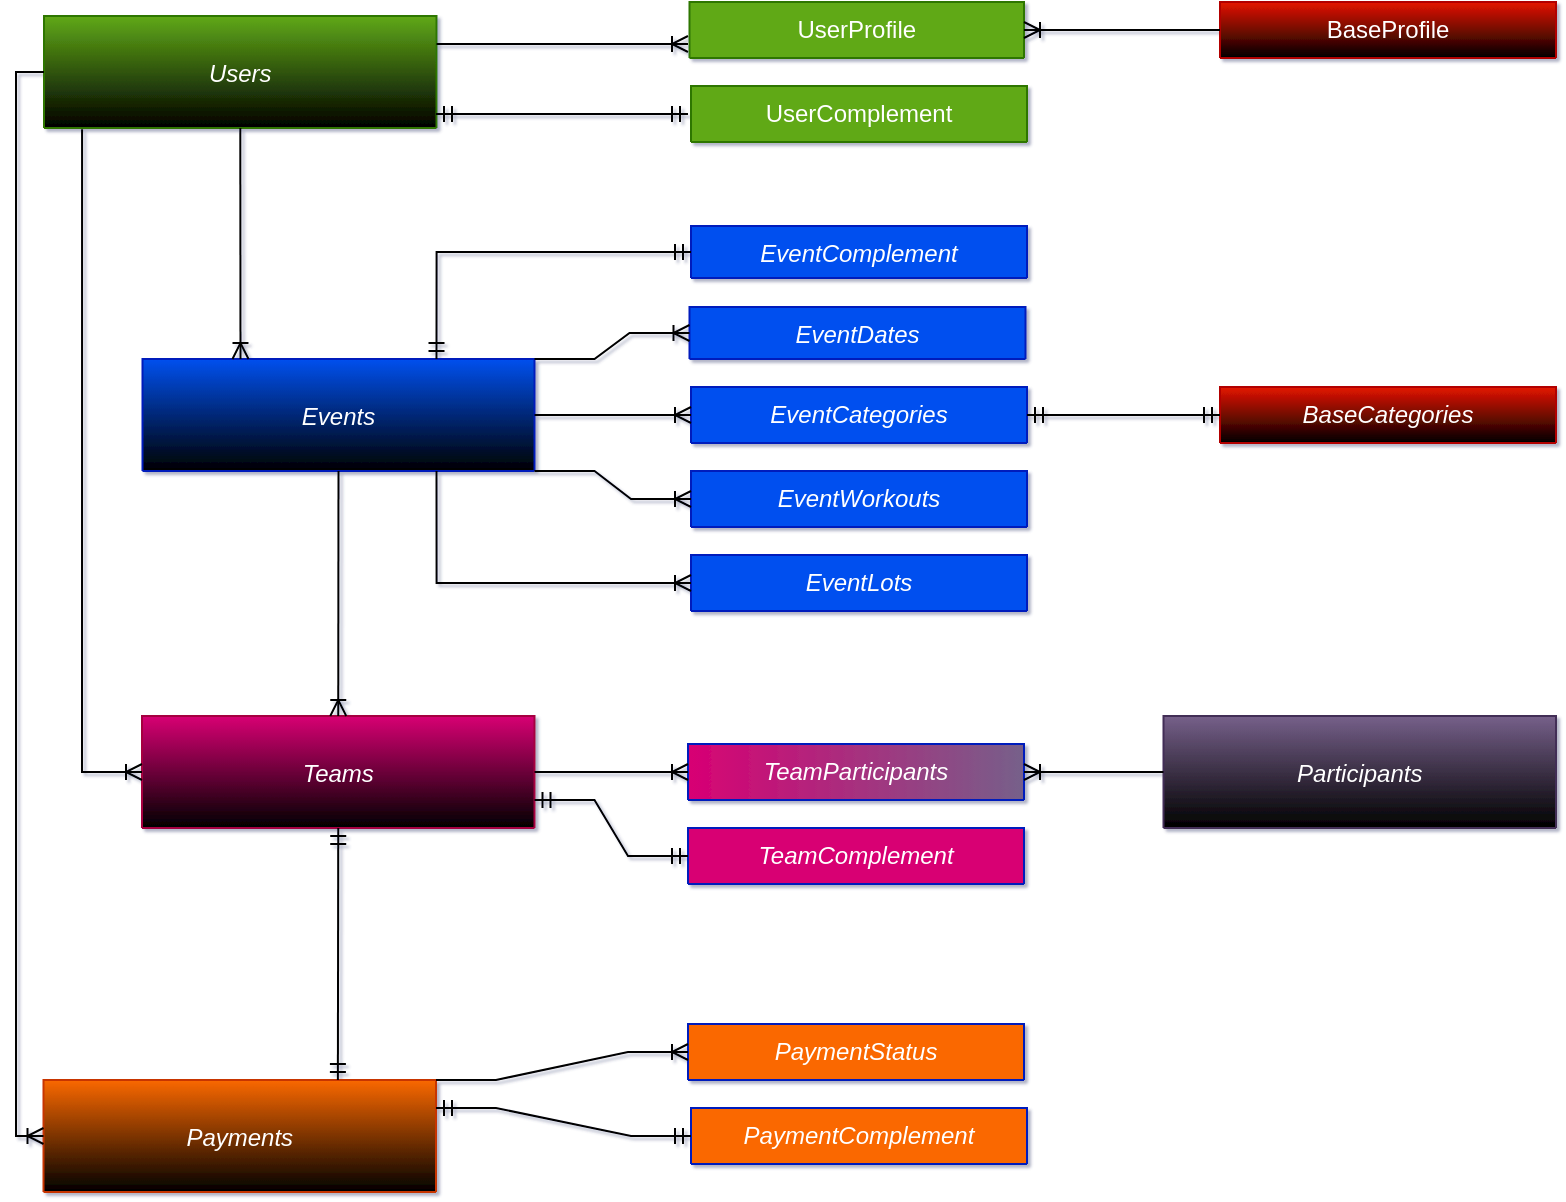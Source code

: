 <mxfile version="20.8.13" type="github"><diagram id="C5RBs43oDa-KdzZeNtuy" name="Page-1"><mxGraphModel dx="880" dy="1603" grid="1" gridSize="7" guides="1" tooltips="1" connect="1" arrows="1" fold="1" page="1" pageScale="1" pageWidth="827" pageHeight="1169" background="none" math="0" shadow="1"><root><mxCell id="WIyWlLk6GJQsqaUBKTNV-0"/><mxCell id="WIyWlLk6GJQsqaUBKTNV-1" parent="WIyWlLk6GJQsqaUBKTNV-0"/><mxCell id="zkfFHV4jXpPFQw0GAbJ--0" value="Users" style="swimlane;fontStyle=2;align=center;verticalAlign=middle;childLayout=stackLayout;horizontal=1;startSize=56;horizontalStack=0;resizeParent=1;resizeLast=0;collapsible=1;marginBottom=0;rounded=1;shadow=0;strokeWidth=1;fillColor=#60a917;fontColor=#ffffff;strokeColor=#2D7600;gradientColor=default;" parent="WIyWlLk6GJQsqaUBKTNV-1" vertex="1" collapsed="1"><mxGeometry x="56" y="-1008" width="196.25" height="56" as="geometry"><mxRectangle x="310" y="110" width="140" height="80" as="alternateBounds"/></mxGeometry></mxCell><mxCell id="J7oFfzEs4vrYekOAj21b-15" value="" style="shape=singleArrow;whiteSpace=wrap;html=1;arrowWidth=0.4;arrowSize=0.4;verticalAlign=top;fontStyle=0;startSize=26;rounded=1;shadow=0;strokeWidth=1;" parent="zkfFHV4jXpPFQw0GAbJ--0" vertex="1"><mxGeometry x="4" y="-17" width="80" height="60" as="geometry"/></mxCell><mxCell id="zkfFHV4jXpPFQw0GAbJ--17" value="UserComplement" style="swimlane;fontStyle=0;align=center;verticalAlign=top;childLayout=stackLayout;horizontal=1;startSize=28;horizontalStack=0;resizeParent=1;resizeLast=0;collapsible=1;marginBottom=0;rounded=1;shadow=0;strokeWidth=1;fillColor=#60a917;fontColor=#ffffff;strokeColor=#2D7600;gradientColor=none;" parent="WIyWlLk6GJQsqaUBKTNV-1" vertex="1" collapsed="1"><mxGeometry x="379.5" y="-973" width="168" height="28" as="geometry"><mxRectangle x="314" y="10" width="132" height="60" as="alternateBounds"/></mxGeometry></mxCell><mxCell id="J7oFfzEs4vrYekOAj21b-0" value="UserProfile" style="swimlane;fontStyle=0;align=center;verticalAlign=top;childLayout=stackLayout;horizontal=1;startSize=28;horizontalStack=0;resizeParent=1;resizeLast=0;collapsible=1;marginBottom=0;rounded=1;shadow=0;strokeWidth=1;fillColor=#60a917;fontColor=#ffffff;strokeColor=#2D7600;" parent="WIyWlLk6GJQsqaUBKTNV-1" vertex="1" collapsed="1"><mxGeometry x="378.75" y="-1015" width="167.25" height="28" as="geometry"><mxRectangle x="314" y="10" width="132" height="60" as="alternateBounds"/></mxGeometry></mxCell><mxCell id="J7oFfzEs4vrYekOAj21b-17" value="" style="shape=singleArrow;whiteSpace=wrap;html=1;arrowWidth=0.4;arrowSize=0.4;verticalAlign=top;fontStyle=2;startSize=26;rounded=1;shadow=0;strokeWidth=1;" parent="J7oFfzEs4vrYekOAj21b-0" vertex="1"><mxGeometry x="76" y="-17" width="80" height="60" as="geometry"/></mxCell><mxCell id="KvcIybaE47c-5XBwUY5Q-106" value="" style="shape=singleArrow;whiteSpace=wrap;html=1;arrowWidth=0.4;arrowSize=0.4;verticalAlign=top;fillColor=#e51400;strokeColor=#B20000;fontColor=#ffffff;fontStyle=0;startSize=28;rounded=1;shadow=0;strokeWidth=1;gradientColor=default;" parent="J7oFfzEs4vrYekOAj21b-0" vertex="1"><mxGeometry x="61.25" y="-16" width="80" height="60" as="geometry"/></mxCell><mxCell id="J7oFfzEs4vrYekOAj21b-2" value="Events" style="swimlane;fontStyle=2;align=center;verticalAlign=middle;childLayout=stackLayout;horizontal=1;startSize=56;horizontalStack=0;resizeParent=1;resizeLast=0;collapsible=1;marginBottom=0;rounded=1;shadow=0;strokeWidth=1;fillColor=#0050ef;fontColor=#ffffff;strokeColor=#001DBC;gradientColor=default;arcSize=0;glass=0;" parent="WIyWlLk6GJQsqaUBKTNV-1" vertex="1" collapsed="1"><mxGeometry x="105.25" y="-836.5" width="196" height="56" as="geometry"><mxRectangle x="595" y="350" width="140" height="91" as="alternateBounds"/></mxGeometry></mxCell><mxCell id="J7oFfzEs4vrYekOAj21b-4" value="EventDates" style="swimlane;fontStyle=2;align=center;verticalAlign=top;childLayout=stackLayout;horizontal=1;startSize=26;horizontalStack=0;resizeParent=1;resizeLast=0;collapsible=1;marginBottom=0;rounded=1;shadow=0;strokeWidth=1;fillColor=#0050ef;fontColor=#ffffff;strokeColor=#001DBC;" parent="WIyWlLk6GJQsqaUBKTNV-1" vertex="1" collapsed="1"><mxGeometry x="378.75" y="-862.5" width="168" height="26" as="geometry"><mxRectangle x="378.75" y="-862.5" width="140" height="80" as="alternateBounds"/></mxGeometry></mxCell><mxCell id="J7oFfzEs4vrYekOAj21b-8" value="EventComplement" style="swimlane;fontStyle=2;align=center;verticalAlign=top;childLayout=stackLayout;horizontal=1;startSize=26;horizontalStack=0;resizeParent=1;resizeLast=0;collapsible=1;marginBottom=0;rounded=1;shadow=0;strokeWidth=1;fillColor=#0050ef;fontColor=#ffffff;strokeColor=#001DBC;" parent="WIyWlLk6GJQsqaUBKTNV-1" vertex="1" collapsed="1"><mxGeometry x="379.5" y="-903" width="168" height="26" as="geometry"><mxRectangle x="379.5" y="-903" width="140" height="80" as="alternateBounds"/></mxGeometry></mxCell><mxCell id="J7oFfzEs4vrYekOAj21b-10" value="EventLots" style="swimlane;fontStyle=2;align=center;verticalAlign=top;childLayout=stackLayout;horizontal=1;startSize=31;horizontalStack=0;resizeParent=1;resizeLast=0;collapsible=1;marginBottom=0;rounded=1;shadow=0;strokeWidth=1;fillColor=#0050ef;fontColor=#ffffff;strokeColor=#001DBC;" parent="WIyWlLk6GJQsqaUBKTNV-1" vertex="1" collapsed="1"><mxGeometry x="379.5" y="-738.5" width="168" height="28" as="geometry"><mxRectangle x="379.5" y="-738.5" width="140" height="91" as="alternateBounds"/></mxGeometry></mxCell><mxCell id="J7oFfzEs4vrYekOAj21b-26" value="Teams" style="swimlane;fontStyle=2;align=center;verticalAlign=middle;childLayout=stackLayout;horizontal=1;startSize=56;horizontalStack=0;resizeParent=1;resizeLast=0;collapsible=1;marginBottom=0;rounded=1;shadow=0;strokeWidth=1;fillColor=#d80073;fontColor=#ffffff;strokeColor=#A50040;gradientColor=default;swimlaneFillColor=none;gradientDirection=south;" parent="WIyWlLk6GJQsqaUBKTNV-1" vertex="1" collapsed="1"><mxGeometry x="105" y="-658" width="196.25" height="56" as="geometry"><mxRectangle x="160" y="147" width="140" height="91" as="alternateBounds"/></mxGeometry></mxCell><mxCell id="J7oFfzEs4vrYekOAj21b-34" value="Payments" style="swimlane;fontStyle=2;align=center;verticalAlign=middle;childLayout=stackLayout;horizontal=1;startSize=56;horizontalStack=0;resizeParent=1;resizeLast=0;collapsible=1;marginBottom=0;rounded=1;shadow=0;strokeWidth=1;fillColor=#fa6800;fontColor=#FFFFFF;strokeColor=#C73500;gradientColor=default;gradientDirection=south;" parent="WIyWlLk6GJQsqaUBKTNV-1" vertex="1" collapsed="1"><mxGeometry x="55.75" y="-476" width="196.25" height="56" as="geometry"><mxRectangle x="160" y="147" width="140" height="91" as="alternateBounds"/></mxGeometry></mxCell><mxCell id="J7oFfzEs4vrYekOAj21b-48" value="EventCategories" style="swimlane;fontStyle=2;align=center;verticalAlign=top;childLayout=stackLayout;horizontal=1;startSize=31;horizontalStack=0;resizeParent=1;resizeLast=0;collapsible=1;marginBottom=0;rounded=1;shadow=0;strokeWidth=1;fillColor=#0050ef;fontColor=#ffffff;strokeColor=#001DBC;" parent="WIyWlLk6GJQsqaUBKTNV-1" vertex="1" collapsed="1"><mxGeometry x="379.5" y="-822.5" width="168" height="28" as="geometry"><mxRectangle x="379.5" y="-822.5" width="140" height="91" as="alternateBounds"/></mxGeometry></mxCell><mxCell id="J7oFfzEs4vrYekOAj21b-49" value="EventWorkouts" style="swimlane;fontStyle=2;align=center;verticalAlign=top;childLayout=stackLayout;horizontal=1;startSize=31;horizontalStack=0;resizeParent=1;resizeLast=0;collapsible=1;marginBottom=0;rounded=1;shadow=0;strokeWidth=1;fillColor=#0050ef;fontColor=#ffffff;strokeColor=#001DBC;" parent="WIyWlLk6GJQsqaUBKTNV-1" vertex="1" collapsed="1"><mxGeometry x="379.5" y="-780.5" width="168" height="28" as="geometry"><mxRectangle x="379.5" y="-780.5" width="140" height="91" as="alternateBounds"/></mxGeometry></mxCell><mxCell id="KvcIybaE47c-5XBwUY5Q-3" value="BaseCategories" style="swimlane;fontStyle=2;align=center;verticalAlign=top;childLayout=stackLayout;horizontal=1;startSize=31;horizontalStack=0;resizeParent=1;resizeLast=0;collapsible=1;marginBottom=0;rounded=1;shadow=0;strokeWidth=1;fillColor=#e51400;fontColor=#ffffff;strokeColor=#B20000;gradientColor=default;" parent="WIyWlLk6GJQsqaUBKTNV-1" vertex="1" collapsed="1"><mxGeometry x="644" y="-822.5" width="168" height="28" as="geometry"><mxRectangle x="644" y="-822.5" width="140" height="91" as="alternateBounds"/></mxGeometry></mxCell><mxCell id="KvcIybaE47c-5XBwUY5Q-42" value="BaseProfile" style="swimlane;fontStyle=0;align=center;verticalAlign=top;childLayout=stackLayout;horizontal=1;startSize=28;horizontalStack=0;resizeParent=1;resizeLast=0;collapsible=1;marginBottom=0;rounded=1;shadow=0;strokeWidth=1;fillColor=#e51400;fontColor=#ffffff;strokeColor=#B20000;gradientColor=default;" parent="WIyWlLk6GJQsqaUBKTNV-1" vertex="1" collapsed="1"><mxGeometry x="644" y="-1015" width="168" height="28" as="geometry"><mxRectangle x="314" y="10" width="132" height="60" as="alternateBounds"/></mxGeometry></mxCell><mxCell id="KvcIybaE47c-5XBwUY5Q-43" value="" style="shape=singleArrow;whiteSpace=wrap;html=1;arrowWidth=0.4;arrowSize=0.4;verticalAlign=top;fontStyle=2;startSize=26;rounded=1;shadow=0;strokeWidth=1;" parent="KvcIybaE47c-5XBwUY5Q-42" vertex="1"><mxGeometry x="76" y="-17" width="80" height="60" as="geometry"/></mxCell><mxCell id="KvcIybaE47c-5XBwUY5Q-104" value="" style="edgeStyle=entityRelationEdgeStyle;fontSize=12;html=1;endArrow=ERmandOne;startArrow=ERmandOne;rounded=0;" parent="WIyWlLk6GJQsqaUBKTNV-1" edge="1"><mxGeometry width="100" height="100" relative="1" as="geometry"><mxPoint x="252" y="-959" as="sourcePoint"/><mxPoint x="378" y="-959" as="targetPoint"/></mxGeometry></mxCell><mxCell id="KvcIybaE47c-5XBwUY5Q-105" value="" style="edgeStyle=entityRelationEdgeStyle;fontSize=12;html=1;endArrow=ERoneToMany;rounded=0;exitX=1;exitY=0.25;exitDx=0;exitDy=0;" parent="WIyWlLk6GJQsqaUBKTNV-1" source="zkfFHV4jXpPFQw0GAbJ--0" edge="1"><mxGeometry width="100" height="100" relative="1" as="geometry"><mxPoint x="282" y="-1001" as="sourcePoint"/><mxPoint x="378" y="-994" as="targetPoint"/></mxGeometry></mxCell><mxCell id="KvcIybaE47c-5XBwUY5Q-109" value="" style="edgeStyle=entityRelationEdgeStyle;fontSize=12;html=1;endArrow=ERoneToMany;rounded=0;exitX=0;exitY=0.5;exitDx=0;exitDy=0;entryX=1;entryY=0.5;entryDx=0;entryDy=0;" parent="WIyWlLk6GJQsqaUBKTNV-1" source="KvcIybaE47c-5XBwUY5Q-42" target="J7oFfzEs4vrYekOAj21b-0" edge="1"><mxGeometry width="100" height="100" relative="1" as="geometry"><mxPoint x="532" y="-691" as="sourcePoint"/><mxPoint x="665" y="-903" as="targetPoint"/></mxGeometry></mxCell><mxCell id="481os5j_NkIdnDNkUfbk-0" value="" style="edgeStyle=orthogonalEdgeStyle;fontSize=12;html=1;endArrow=ERmandOne;startArrow=ERmandOne;rounded=0;entryX=0;entryY=0.5;entryDx=0;entryDy=0;exitX=0.75;exitY=0;exitDx=0;exitDy=0;" parent="WIyWlLk6GJQsqaUBKTNV-1" source="J7oFfzEs4vrYekOAj21b-2" target="J7oFfzEs4vrYekOAj21b-8" edge="1"><mxGeometry width="100" height="100" relative="1" as="geometry"><mxPoint x="231" y="-890.59" as="sourcePoint"/><mxPoint x="357" y="-890.59" as="targetPoint"/></mxGeometry></mxCell><mxCell id="481os5j_NkIdnDNkUfbk-1" value="" style="edgeStyle=entityRelationEdgeStyle;fontSize=12;html=1;endArrow=ERoneToMany;rounded=0;exitX=1;exitY=0;exitDx=0;exitDy=0;entryX=0;entryY=0.5;entryDx=0;entryDy=0;" parent="WIyWlLk6GJQsqaUBKTNV-1" source="J7oFfzEs4vrYekOAj21b-2" target="J7oFfzEs4vrYekOAj21b-4" edge="1"><mxGeometry width="100" height="100" relative="1" as="geometry"><mxPoint x="224" y="-948.5" as="sourcePoint"/><mxPoint x="349.75" y="-948.5" as="targetPoint"/></mxGeometry></mxCell><mxCell id="481os5j_NkIdnDNkUfbk-2" value="" style="edgeStyle=entityRelationEdgeStyle;fontSize=12;html=1;endArrow=ERoneToMany;rounded=0;exitX=1;exitY=0.5;exitDx=0;exitDy=0;entryX=0;entryY=0.5;entryDx=0;entryDy=0;" parent="WIyWlLk6GJQsqaUBKTNV-1" source="J7oFfzEs4vrYekOAj21b-2" target="J7oFfzEs4vrYekOAj21b-48" edge="1"><mxGeometry width="100" height="100" relative="1" as="geometry"><mxPoint x="259" y="-829.5" as="sourcePoint"/><mxPoint x="385.75" y="-846" as="targetPoint"/></mxGeometry></mxCell><mxCell id="481os5j_NkIdnDNkUfbk-4" value="" style="edgeStyle=entityRelationEdgeStyle;fontSize=12;html=1;endArrow=ERoneToMany;rounded=0;exitX=1;exitY=1;exitDx=0;exitDy=0;entryX=0;entryY=0.5;entryDx=0;entryDy=0;" parent="WIyWlLk6GJQsqaUBKTNV-1" source="J7oFfzEs4vrYekOAj21b-2" target="J7oFfzEs4vrYekOAj21b-49" edge="1"><mxGeometry width="100" height="100" relative="1" as="geometry"><mxPoint x="217" y="-732.5" as="sourcePoint"/><mxPoint x="343.75" y="-745.5" as="targetPoint"/></mxGeometry></mxCell><mxCell id="481os5j_NkIdnDNkUfbk-5" value="" style="edgeStyle=entityRelationEdgeStyle;fontSize=12;html=1;endArrow=ERmandOne;startArrow=ERmandOne;rounded=0;entryX=0;entryY=0.5;entryDx=0;entryDy=0;exitX=1;exitY=0.5;exitDx=0;exitDy=0;" parent="WIyWlLk6GJQsqaUBKTNV-1" source="J7oFfzEs4vrYekOAj21b-48" target="KvcIybaE47c-5XBwUY5Q-3" edge="1"><mxGeometry width="100" height="100" relative="1" as="geometry"><mxPoint x="560" y="-927.5" as="sourcePoint"/><mxPoint x="686" y="-927.5" as="targetPoint"/></mxGeometry></mxCell><mxCell id="481os5j_NkIdnDNkUfbk-6" value="" style="edgeStyle=orthogonalEdgeStyle;fontSize=12;html=1;endArrow=ERoneToMany;rounded=0;exitX=0.75;exitY=1;exitDx=0;exitDy=0;entryX=0;entryY=0.5;entryDx=0;entryDy=0;" parent="WIyWlLk6GJQsqaUBKTNV-1" source="J7oFfzEs4vrYekOAj21b-2" target="J7oFfzEs4vrYekOAj21b-10" edge="1"><mxGeometry width="100" height="100" relative="1" as="geometry"><mxPoint x="203.0" y="-738.5" as="sourcePoint"/><mxPoint x="330.5" y="-724.5" as="targetPoint"/></mxGeometry></mxCell><mxCell id="481os5j_NkIdnDNkUfbk-7" value="" style="fontSize=12;html=1;endArrow=ERoneToMany;rounded=0;entryX=0.25;entryY=0;entryDx=0;entryDy=0;" parent="WIyWlLk6GJQsqaUBKTNV-1" source="zkfFHV4jXpPFQw0GAbJ--0" target="J7oFfzEs4vrYekOAj21b-2" edge="1"><mxGeometry width="100" height="100" relative="1" as="geometry"><mxPoint x="42" y="-910" as="sourcePoint"/><mxPoint x="167.75" y="-910" as="targetPoint"/></mxGeometry></mxCell><mxCell id="481os5j_NkIdnDNkUfbk-8" value="" style="fontSize=12;html=1;endArrow=ERoneToMany;rounded=0;exitX=0.5;exitY=1;exitDx=0;exitDy=0;entryX=0.5;entryY=0;entryDx=0;entryDy=0;" parent="WIyWlLk6GJQsqaUBKTNV-1" source="J7oFfzEs4vrYekOAj21b-2" target="J7oFfzEs4vrYekOAj21b-26" edge="1"><mxGeometry width="100" height="100" relative="1" as="geometry"><mxPoint x="147.313" y="-770.0" as="sourcePoint"/><mxPoint x="147.25" y="-654.5" as="targetPoint"/></mxGeometry></mxCell><mxCell id="481os5j_NkIdnDNkUfbk-10" value="" style="fontSize=12;html=1;endArrow=ERoneToMany;rounded=0;exitX=0.097;exitY=1.012;exitDx=0;exitDy=0;entryX=0;entryY=0.5;entryDx=0;entryDy=0;edgeStyle=orthogonalEdgeStyle;exitPerimeter=0;" parent="WIyWlLk6GJQsqaUBKTNV-1" source="zkfFHV4jXpPFQw0GAbJ--0" target="J7oFfzEs4vrYekOAj21b-26" edge="1"><mxGeometry width="100" height="100" relative="1" as="geometry"><mxPoint x="21.19" y="-822.5" as="sourcePoint"/><mxPoint x="21.002" y="-700" as="targetPoint"/></mxGeometry></mxCell><mxCell id="481os5j_NkIdnDNkUfbk-11" value="Participants" style="swimlane;fontStyle=2;align=center;verticalAlign=middle;childLayout=stackLayout;horizontal=1;startSize=56;horizontalStack=0;resizeParent=1;resizeLast=0;collapsible=1;marginBottom=0;rounded=1;shadow=0;strokeWidth=1;fillColor=#76608a;strokeColor=#432D57;swimlaneFillColor=none;gradientDirection=south;fontColor=#ffffff;gradientColor=default;" parent="WIyWlLk6GJQsqaUBKTNV-1" vertex="1" collapsed="1"><mxGeometry x="615.75" y="-658" width="196.25" height="56" as="geometry"><mxRectangle x="615.75" y="-658" width="140" height="91" as="alternateBounds"/></mxGeometry></mxCell><mxCell id="481os5j_NkIdnDNkUfbk-12" value="TeamParticipants" style="swimlane;fontStyle=2;align=center;verticalAlign=top;childLayout=stackLayout;horizontal=1;startSize=31;horizontalStack=0;resizeParent=1;resizeLast=0;collapsible=1;marginBottom=0;rounded=1;shadow=0;strokeWidth=1;fillColor=#D80073;fontColor=#ffffff;strokeColor=#001DBC;gradientColor=#76608A;gradientDirection=east;" parent="WIyWlLk6GJQsqaUBKTNV-1" vertex="1" collapsed="1"><mxGeometry x="378" y="-644" width="168" height="28" as="geometry"><mxRectangle x="378" y="-644" width="140" height="91" as="alternateBounds"/></mxGeometry></mxCell><mxCell id="481os5j_NkIdnDNkUfbk-14" value="" style="edgeStyle=entityRelationEdgeStyle;fontSize=12;html=1;endArrow=ERoneToMany;rounded=0;exitX=1;exitY=0.5;exitDx=0;exitDy=0;entryX=0;entryY=0.5;entryDx=0;entryDy=0;" parent="WIyWlLk6GJQsqaUBKTNV-1" source="J7oFfzEs4vrYekOAj21b-26" target="481os5j_NkIdnDNkUfbk-12" edge="1"><mxGeometry width="100" height="100" relative="1" as="geometry"><mxPoint x="301" y="-511" as="sourcePoint"/><mxPoint x="426.75" y="-511" as="targetPoint"/></mxGeometry></mxCell><mxCell id="481os5j_NkIdnDNkUfbk-15" value="" style="edgeStyle=entityRelationEdgeStyle;fontSize=12;html=1;endArrow=ERoneToMany;rounded=0;exitX=0;exitY=0.5;exitDx=0;exitDy=0;entryX=1;entryY=0.5;entryDx=0;entryDy=0;" parent="WIyWlLk6GJQsqaUBKTNV-1" source="481os5j_NkIdnDNkUfbk-11" target="481os5j_NkIdnDNkUfbk-12" edge="1"><mxGeometry width="100" height="100" relative="1" as="geometry"><mxPoint x="581" y="-511" as="sourcePoint"/><mxPoint x="707" y="-511" as="targetPoint"/></mxGeometry></mxCell><mxCell id="481os5j_NkIdnDNkUfbk-16" value="" style="fontSize=12;html=1;endArrow=ERmandOne;startArrow=ERmandOne;rounded=0;entryX=0.5;entryY=1;entryDx=0;entryDy=0;exitX=0.75;exitY=0;exitDx=0;exitDy=0;" parent="WIyWlLk6GJQsqaUBKTNV-1" source="J7oFfzEs4vrYekOAj21b-34" target="J7oFfzEs4vrYekOAj21b-26" edge="1"><mxGeometry width="100" height="100" relative="1" as="geometry"><mxPoint x="288" y="-490" as="sourcePoint"/><mxPoint x="414" y="-490" as="targetPoint"/></mxGeometry></mxCell><mxCell id="481os5j_NkIdnDNkUfbk-17" value="TeamComplement" style="swimlane;fontStyle=2;align=center;verticalAlign=top;childLayout=stackLayout;horizontal=1;startSize=31;horizontalStack=0;resizeParent=1;resizeLast=0;collapsible=1;marginBottom=0;rounded=1;shadow=0;strokeWidth=1;fillColor=#D80073;fontColor=#ffffff;strokeColor=#001DBC;gradientColor=none;gradientDirection=east;" parent="WIyWlLk6GJQsqaUBKTNV-1" vertex="1" collapsed="1"><mxGeometry x="378" y="-602" width="168" height="28" as="geometry"><mxRectangle x="378" y="-602" width="140" height="91" as="alternateBounds"/></mxGeometry></mxCell><mxCell id="481os5j_NkIdnDNkUfbk-19" value="" style="edgeStyle=entityRelationEdgeStyle;fontSize=12;html=1;endArrow=ERmandOne;startArrow=ERmandOne;rounded=0;exitX=1;exitY=0.75;exitDx=0;exitDy=0;entryX=0;entryY=0.5;entryDx=0;entryDy=0;" parent="WIyWlLk6GJQsqaUBKTNV-1" source="J7oFfzEs4vrYekOAj21b-26" target="481os5j_NkIdnDNkUfbk-17" edge="1"><mxGeometry width="100" height="100" relative="1" as="geometry"><mxPoint x="336" y="-511" as="sourcePoint"/><mxPoint x="462" y="-511" as="targetPoint"/></mxGeometry></mxCell><mxCell id="481os5j_NkIdnDNkUfbk-20" value="" style="fontSize=12;html=1;endArrow=ERoneToMany;rounded=0;exitX=0;exitY=0.5;exitDx=0;exitDy=0;entryX=0;entryY=0.5;entryDx=0;entryDy=0;edgeStyle=orthogonalEdgeStyle;" parent="WIyWlLk6GJQsqaUBKTNV-1" source="zkfFHV4jXpPFQw0GAbJ--0" target="J7oFfzEs4vrYekOAj21b-34" edge="1"><mxGeometry width="100" height="100" relative="1" as="geometry"><mxPoint x="13.996" y="-930.998" as="sourcePoint"/><mxPoint x="43.96" y="-609.67" as="targetPoint"/><Array as="points"><mxPoint x="42" y="-980"/><mxPoint x="42" y="-448"/></Array></mxGeometry></mxCell><mxCell id="481os5j_NkIdnDNkUfbk-21" value="PaymentStatus" style="swimlane;fontStyle=2;align=center;verticalAlign=top;childLayout=stackLayout;horizontal=1;startSize=31;horizontalStack=0;resizeParent=1;resizeLast=0;collapsible=1;marginBottom=0;rounded=1;shadow=0;strokeWidth=1;fillColor=#FA6800;fontColor=#ffffff;strokeColor=#001DBC;gradientColor=none;gradientDirection=east;" parent="WIyWlLk6GJQsqaUBKTNV-1" vertex="1" collapsed="1"><mxGeometry x="378" y="-504" width="168" height="28" as="geometry"><mxRectangle x="378" y="-504" width="140" height="91" as="alternateBounds"/></mxGeometry></mxCell><mxCell id="481os5j_NkIdnDNkUfbk-23" value="PaymentComplement" style="swimlane;fontStyle=2;align=center;verticalAlign=top;childLayout=stackLayout;horizontal=1;startSize=31;horizontalStack=0;resizeParent=1;resizeLast=0;collapsible=1;marginBottom=0;rounded=1;shadow=0;strokeWidth=1;fillColor=#FA6800;fontColor=#ffffff;strokeColor=#001DBC;gradientColor=none;gradientDirection=east;" parent="WIyWlLk6GJQsqaUBKTNV-1" vertex="1" collapsed="1"><mxGeometry x="379.5" y="-462" width="168" height="28" as="geometry"><mxRectangle x="310" y="110" width="140" height="80" as="alternateBounds"/></mxGeometry></mxCell><mxCell id="481os5j_NkIdnDNkUfbk-24" value="" style="shape=singleArrow;whiteSpace=wrap;html=1;arrowWidth=0.4;arrowSize=0.4;verticalAlign=top;fontStyle=2;startSize=26;rounded=1;shadow=0;strokeWidth=1;" parent="481os5j_NkIdnDNkUfbk-23" vertex="1"><mxGeometry x="-5" y="-17" width="80" height="60" as="geometry"/></mxCell><mxCell id="481os5j_NkIdnDNkUfbk-25" value="" style="edgeStyle=entityRelationEdgeStyle;fontSize=12;html=1;endArrow=ERoneToMany;rounded=0;exitX=1;exitY=0;exitDx=0;exitDy=0;entryX=0;entryY=0.5;entryDx=0;entryDy=0;" parent="WIyWlLk6GJQsqaUBKTNV-1" source="J7oFfzEs4vrYekOAj21b-34" target="481os5j_NkIdnDNkUfbk-21" edge="1"><mxGeometry width="100" height="100" relative="1" as="geometry"><mxPoint x="266.0" y="-525" as="sourcePoint"/><mxPoint x="342.75" y="-525" as="targetPoint"/></mxGeometry></mxCell><mxCell id="481os5j_NkIdnDNkUfbk-26" value="" style="edgeStyle=entityRelationEdgeStyle;fontSize=12;html=1;endArrow=ERmandOne;startArrow=ERmandOne;rounded=0;exitX=1;exitY=0.25;exitDx=0;exitDy=0;entryX=0;entryY=0.5;entryDx=0;entryDy=0;" parent="WIyWlLk6GJQsqaUBKTNV-1" source="J7oFfzEs4vrYekOAj21b-34" target="481os5j_NkIdnDNkUfbk-23" edge="1"><mxGeometry width="100" height="100" relative="1" as="geometry"><mxPoint x="259" y="-952" as="sourcePoint"/><mxPoint x="385" y="-952" as="targetPoint"/></mxGeometry></mxCell></root></mxGraphModel></diagram></mxfile>